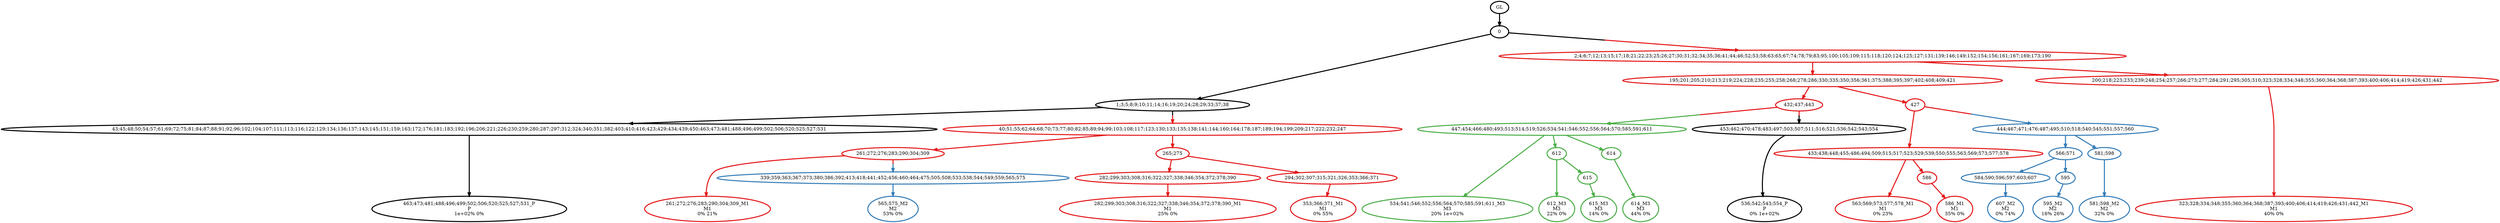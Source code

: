 digraph T {
	{
		rank=same
		38 [penwidth=3,colorscheme=set19,color=0,label="463;473;481;488;496;499;502;506;520;525;527;531_P\nP\n1e+02% 0%"]
		35 [penwidth=3,colorscheme=set19,color=0,label="536;542;543;554_P\nP\n0% 1e+02%"]
		33 [penwidth=3,colorscheme=set19,color=1,label="261;272;276;283;290;304;309_M1\nM1\n0% 21%"]
		30 [penwidth=3,colorscheme=set19,color=1,label="282;299;303;308;316;322;327;338;346;354;372;378;390_M1\nM1\n25% 0%"]
		28 [penwidth=3,colorscheme=set19,color=1,label="353;366;371_M1\nM1\n0% 55%"]
		25 [penwidth=3,colorscheme=set19,color=1,label="563;569;573;577;578_M1\nM1\n0% 23%"]
		23 [penwidth=3,colorscheme=set19,color=1,label="586_M1\nM1\n35% 0%"]
		21 [penwidth=3,colorscheme=set19,color=1,label="323;328;334;348;355;360;364;368;387;393;400;406;414;419;426;431;442_M1\nM1\n40% 0%"]
		20 [penwidth=3,colorscheme=set19,color=2,label="565;575_M2\nM2\n53% 0%"]
		17 [penwidth=3,colorscheme=set19,color=2,label="607_M2\nM2\n0% 74%"]
		15 [penwidth=3,colorscheme=set19,color=2,label="595_M2\nM2\n16% 26%"]
		13 [penwidth=3,colorscheme=set19,color=2,label="581;598_M2\nM2\n32% 0%"]
		12 [penwidth=3,colorscheme=set19,color=3,label="534;541;546;552;556;564;570;585;591;611_M3\nM3\n20% 1e+02%"]
		10 [penwidth=3,colorscheme=set19,color=3,label="612_M3\nM3\n22% 0%"]
		8 [penwidth=3,colorscheme=set19,color=3,label="615_M3\nM3\n14% 0%"]
		6 [penwidth=3,colorscheme=set19,color=3,label="614_M3\nM3\n44% 0%"]
	}
	42 [penwidth=3,colorscheme=set19,color=0,label="GL"]
	41 [penwidth=3,colorscheme=set19,color=0,label="0"]
	40 [penwidth=3,colorscheme=set19,color=0,label="1;3;5;8;9;10;11;14;16;19;20;24;28;29;33;37;38"]
	39 [penwidth=3,colorscheme=set19,color=0,label="43;45;48;50;54;57;61;69;72;75;81;84;87;88;91;92;96;102;104;107;111;113;116;122;129;134;136;137;143;145;151;159;163;172;176;181;183;192;196;206;221;226;230;259;280;287;297;312;324;340;351;382;403;410;416;423;429;434;439;450;463;473;481;488;496;499;502;506;520;525;527;531"]
	37 [penwidth=3,colorscheme=set19,color=1,label="195;201;205;210;213;219;224;228;235;255;258;268;278;286;330;335;350;356;361;375;388;395;397;402;408;409;421"]
	36 [penwidth=3,colorscheme=set19,color=1,label="432;437;443"]
	34 [penwidth=3,colorscheme=set19,color=1,label="261;272;276;283;290;304;309"]
	32 [penwidth=3,colorscheme=set19,color=1,label="265;275"]
	31 [penwidth=3,colorscheme=set19,color=1,label="282;299;303;308;316;322;327;338;346;354;372;378;390"]
	29 [penwidth=3,colorscheme=set19,color=1,label="294;302;307;315;321;326;353;366;371"]
	27 [penwidth=3,colorscheme=set19,color=1,label="427"]
	26 [penwidth=3,colorscheme=set19,color=1,label="433;438;448;455;486;494;509;515;517;523;529;539;550;555;563;569;573;577;578"]
	24 [penwidth=3,colorscheme=set19,color=1,label="586"]
	22 [penwidth=3,colorscheme=set19,color=1,label="200;218;223;233;239;248;254;257;266;273;277;284;291;295;305;310;323;328;334;348;355;360;364;368;387;393;400;406;414;419;426;431;442"]
	19 [penwidth=3,colorscheme=set19,color=2,label="566;571"]
	18 [penwidth=3,colorscheme=set19,color=2,label="584;590;596;597;603;607"]
	16 [penwidth=3,colorscheme=set19,color=2,label="595"]
	14 [penwidth=3,colorscheme=set19,color=2,label="581;598"]
	11 [penwidth=3,colorscheme=set19,color=3,label="612"]
	9 [penwidth=3,colorscheme=set19,color=3,label="615"]
	7 [penwidth=3,colorscheme=set19,color=3,label="614"]
	5 [penwidth=3,colorscheme=set19,color=3,label="447;454;466;480;493;513;514;519;526;534;541;546;552;556;564;570;585;591;611"]
	4 [penwidth=3,colorscheme=set19,color=2,label="444;467;471;476;487;495;510;518;540;545;551;557;560"]
	3 [penwidth=3,colorscheme=set19,color=2,label="339;359;363;367;373;380;386;392;413;418;441;452;456;460;464;475;505;508;533;538;544;549;559;565;575"]
	2 [penwidth=3,colorscheme=set19,color=0,label="453;462;470;478;483;497;503;507;511;516;521;536;542;543;554"]
	1 [penwidth=3,colorscheme=set19,color=1,label="2;4;6;7;12;13;15;17;18;21;22;23;25;26;27;30;31;32;34;35;36;41;44;46;52;53;58;63;65;67;74;78;79;83;95;100;105;109;115;118;120;124;125;127;131;139;146;149;152;154;156;161;167;169;173;190"]
	0 [penwidth=3,colorscheme=set19,color=1,label="40;51;55;62;64;68;70;73;77;80;82;85;89;94;99;103;108;117;123;130;133;135;138;141;144;160;164;178;187;189;194;199;209;217;222;232;247"]
	42 -> 41 [penwidth=3,colorscheme=set19,color=0]
	41 -> 40 [penwidth=3,colorscheme=set19,color=0]
	41 -> 1 [penwidth=3,colorscheme=set19,color="0;0.5:1"]
	40 -> 39 [penwidth=3,colorscheme=set19,color=0]
	40 -> 0 [penwidth=3,colorscheme=set19,color="0;0.5:1"]
	39 -> 38 [penwidth=3,colorscheme=set19,color=0]
	37 -> 27 [penwidth=3,colorscheme=set19,color=1]
	37 -> 36 [penwidth=3,colorscheme=set19,color=1]
	36 -> 5 [penwidth=3,colorscheme=set19,color="1;0.5:3"]
	36 -> 2 [penwidth=3,colorscheme=set19,color="1;0.5:0"]
	34 -> 33 [penwidth=3,colorscheme=set19,color=1]
	34 -> 3 [penwidth=3,colorscheme=set19,color="1;0.5:2"]
	32 -> 31 [penwidth=3,colorscheme=set19,color=1]
	32 -> 29 [penwidth=3,colorscheme=set19,color=1]
	31 -> 30 [penwidth=3,colorscheme=set19,color=1]
	29 -> 28 [penwidth=3,colorscheme=set19,color=1]
	27 -> 26 [penwidth=3,colorscheme=set19,color=1]
	27 -> 4 [penwidth=3,colorscheme=set19,color="1;0.5:2"]
	26 -> 25 [penwidth=3,colorscheme=set19,color=1]
	26 -> 24 [penwidth=3,colorscheme=set19,color=1]
	24 -> 23 [penwidth=3,colorscheme=set19,color=1]
	22 -> 21 [penwidth=3,colorscheme=set19,color=1]
	19 -> 16 [penwidth=3,colorscheme=set19,color=2]
	19 -> 18 [penwidth=3,colorscheme=set19,color=2]
	18 -> 17 [penwidth=3,colorscheme=set19,color=2]
	16 -> 15 [penwidth=3,colorscheme=set19,color=2]
	14 -> 13 [penwidth=3,colorscheme=set19,color=2]
	11 -> 10 [penwidth=3,colorscheme=set19,color=3]
	11 -> 9 [penwidth=3,colorscheme=set19,color=3]
	9 -> 8 [penwidth=3,colorscheme=set19,color=3]
	7 -> 6 [penwidth=3,colorscheme=set19,color=3]
	5 -> 12 [penwidth=3,colorscheme=set19,color=3]
	5 -> 11 [penwidth=3,colorscheme=set19,color=3]
	5 -> 7 [penwidth=3,colorscheme=set19,color=3]
	4 -> 19 [penwidth=3,colorscheme=set19,color=2]
	4 -> 14 [penwidth=3,colorscheme=set19,color=2]
	3 -> 20 [penwidth=3,colorscheme=set19,color=2]
	2 -> 35 [penwidth=3,colorscheme=set19,color=0]
	1 -> 37 [penwidth=3,colorscheme=set19,color=1]
	1 -> 22 [penwidth=3,colorscheme=set19,color=1]
	0 -> 34 [penwidth=3,colorscheme=set19,color=1]
	0 -> 32 [penwidth=3,colorscheme=set19,color=1]
}
